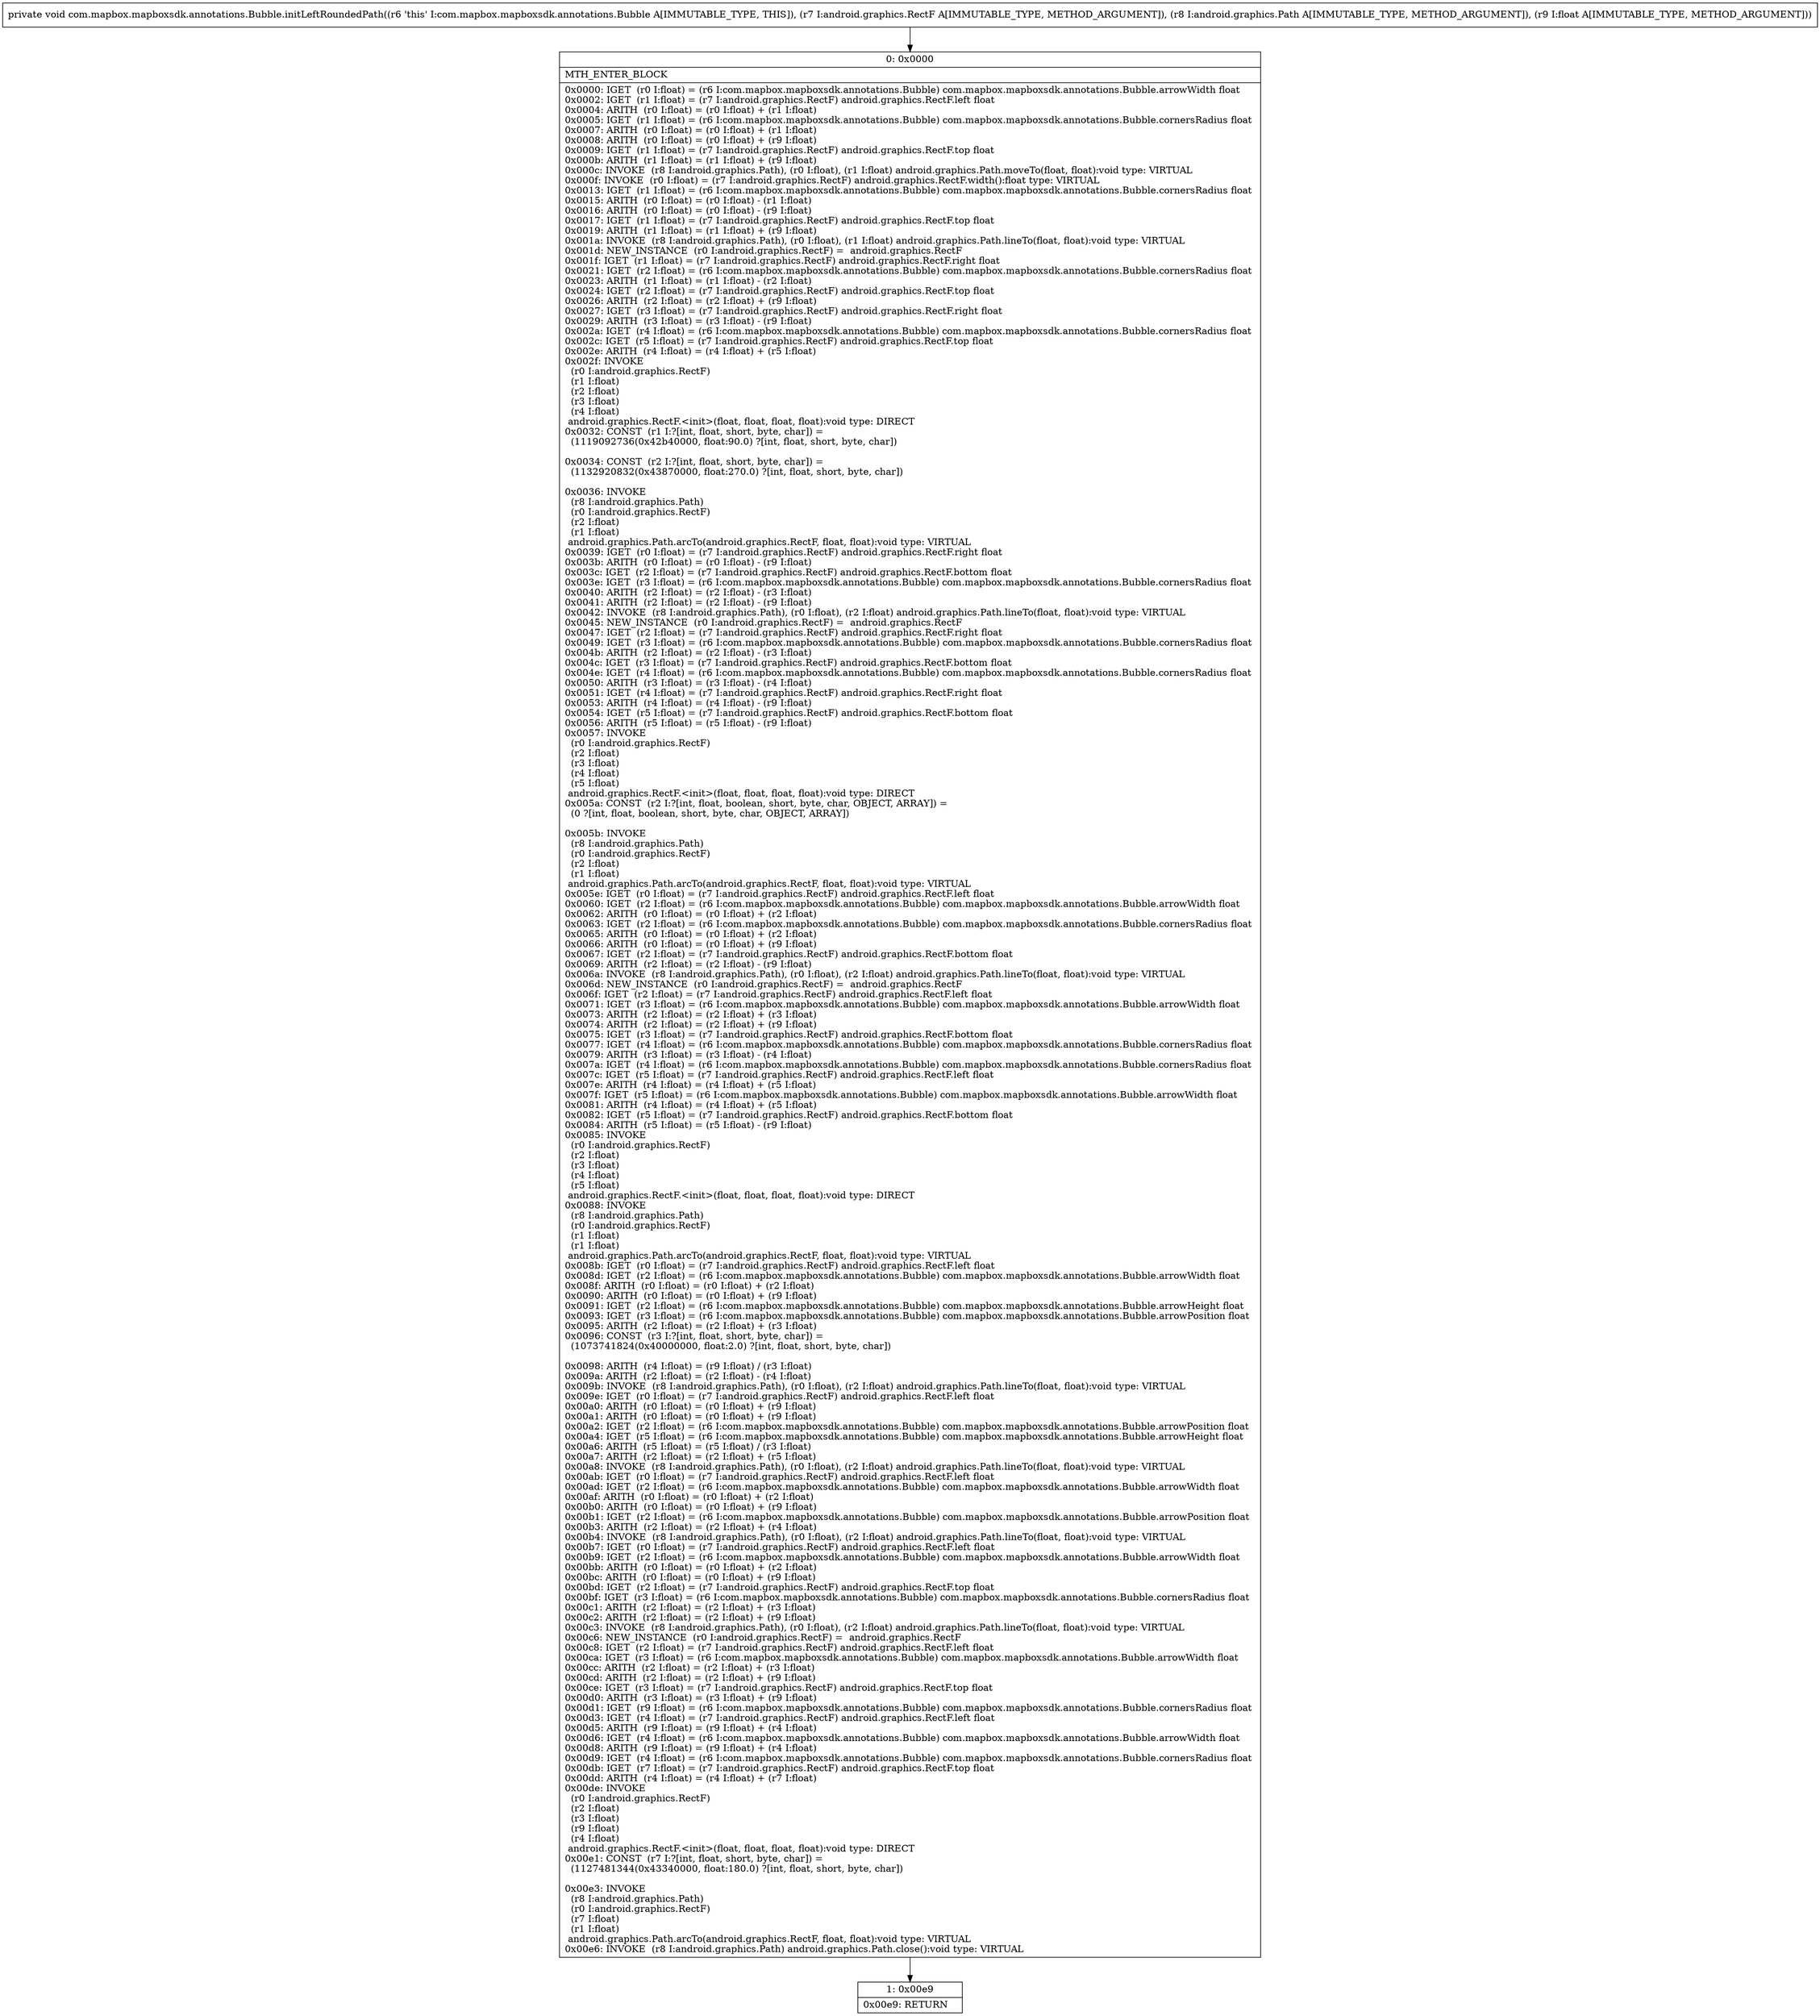 digraph "CFG forcom.mapbox.mapboxsdk.annotations.Bubble.initLeftRoundedPath(Landroid\/graphics\/RectF;Landroid\/graphics\/Path;F)V" {
Node_0 [shape=record,label="{0\:\ 0x0000|MTH_ENTER_BLOCK\l|0x0000: IGET  (r0 I:float) = (r6 I:com.mapbox.mapboxsdk.annotations.Bubble) com.mapbox.mapboxsdk.annotations.Bubble.arrowWidth float \l0x0002: IGET  (r1 I:float) = (r7 I:android.graphics.RectF) android.graphics.RectF.left float \l0x0004: ARITH  (r0 I:float) = (r0 I:float) + (r1 I:float) \l0x0005: IGET  (r1 I:float) = (r6 I:com.mapbox.mapboxsdk.annotations.Bubble) com.mapbox.mapboxsdk.annotations.Bubble.cornersRadius float \l0x0007: ARITH  (r0 I:float) = (r0 I:float) + (r1 I:float) \l0x0008: ARITH  (r0 I:float) = (r0 I:float) + (r9 I:float) \l0x0009: IGET  (r1 I:float) = (r7 I:android.graphics.RectF) android.graphics.RectF.top float \l0x000b: ARITH  (r1 I:float) = (r1 I:float) + (r9 I:float) \l0x000c: INVOKE  (r8 I:android.graphics.Path), (r0 I:float), (r1 I:float) android.graphics.Path.moveTo(float, float):void type: VIRTUAL \l0x000f: INVOKE  (r0 I:float) = (r7 I:android.graphics.RectF) android.graphics.RectF.width():float type: VIRTUAL \l0x0013: IGET  (r1 I:float) = (r6 I:com.mapbox.mapboxsdk.annotations.Bubble) com.mapbox.mapboxsdk.annotations.Bubble.cornersRadius float \l0x0015: ARITH  (r0 I:float) = (r0 I:float) \- (r1 I:float) \l0x0016: ARITH  (r0 I:float) = (r0 I:float) \- (r9 I:float) \l0x0017: IGET  (r1 I:float) = (r7 I:android.graphics.RectF) android.graphics.RectF.top float \l0x0019: ARITH  (r1 I:float) = (r1 I:float) + (r9 I:float) \l0x001a: INVOKE  (r8 I:android.graphics.Path), (r0 I:float), (r1 I:float) android.graphics.Path.lineTo(float, float):void type: VIRTUAL \l0x001d: NEW_INSTANCE  (r0 I:android.graphics.RectF) =  android.graphics.RectF \l0x001f: IGET  (r1 I:float) = (r7 I:android.graphics.RectF) android.graphics.RectF.right float \l0x0021: IGET  (r2 I:float) = (r6 I:com.mapbox.mapboxsdk.annotations.Bubble) com.mapbox.mapboxsdk.annotations.Bubble.cornersRadius float \l0x0023: ARITH  (r1 I:float) = (r1 I:float) \- (r2 I:float) \l0x0024: IGET  (r2 I:float) = (r7 I:android.graphics.RectF) android.graphics.RectF.top float \l0x0026: ARITH  (r2 I:float) = (r2 I:float) + (r9 I:float) \l0x0027: IGET  (r3 I:float) = (r7 I:android.graphics.RectF) android.graphics.RectF.right float \l0x0029: ARITH  (r3 I:float) = (r3 I:float) \- (r9 I:float) \l0x002a: IGET  (r4 I:float) = (r6 I:com.mapbox.mapboxsdk.annotations.Bubble) com.mapbox.mapboxsdk.annotations.Bubble.cornersRadius float \l0x002c: IGET  (r5 I:float) = (r7 I:android.graphics.RectF) android.graphics.RectF.top float \l0x002e: ARITH  (r4 I:float) = (r4 I:float) + (r5 I:float) \l0x002f: INVOKE  \l  (r0 I:android.graphics.RectF)\l  (r1 I:float)\l  (r2 I:float)\l  (r3 I:float)\l  (r4 I:float)\l android.graphics.RectF.\<init\>(float, float, float, float):void type: DIRECT \l0x0032: CONST  (r1 I:?[int, float, short, byte, char]) = \l  (1119092736(0x42b40000, float:90.0) ?[int, float, short, byte, char])\l \l0x0034: CONST  (r2 I:?[int, float, short, byte, char]) = \l  (1132920832(0x43870000, float:270.0) ?[int, float, short, byte, char])\l \l0x0036: INVOKE  \l  (r8 I:android.graphics.Path)\l  (r0 I:android.graphics.RectF)\l  (r2 I:float)\l  (r1 I:float)\l android.graphics.Path.arcTo(android.graphics.RectF, float, float):void type: VIRTUAL \l0x0039: IGET  (r0 I:float) = (r7 I:android.graphics.RectF) android.graphics.RectF.right float \l0x003b: ARITH  (r0 I:float) = (r0 I:float) \- (r9 I:float) \l0x003c: IGET  (r2 I:float) = (r7 I:android.graphics.RectF) android.graphics.RectF.bottom float \l0x003e: IGET  (r3 I:float) = (r6 I:com.mapbox.mapboxsdk.annotations.Bubble) com.mapbox.mapboxsdk.annotations.Bubble.cornersRadius float \l0x0040: ARITH  (r2 I:float) = (r2 I:float) \- (r3 I:float) \l0x0041: ARITH  (r2 I:float) = (r2 I:float) \- (r9 I:float) \l0x0042: INVOKE  (r8 I:android.graphics.Path), (r0 I:float), (r2 I:float) android.graphics.Path.lineTo(float, float):void type: VIRTUAL \l0x0045: NEW_INSTANCE  (r0 I:android.graphics.RectF) =  android.graphics.RectF \l0x0047: IGET  (r2 I:float) = (r7 I:android.graphics.RectF) android.graphics.RectF.right float \l0x0049: IGET  (r3 I:float) = (r6 I:com.mapbox.mapboxsdk.annotations.Bubble) com.mapbox.mapboxsdk.annotations.Bubble.cornersRadius float \l0x004b: ARITH  (r2 I:float) = (r2 I:float) \- (r3 I:float) \l0x004c: IGET  (r3 I:float) = (r7 I:android.graphics.RectF) android.graphics.RectF.bottom float \l0x004e: IGET  (r4 I:float) = (r6 I:com.mapbox.mapboxsdk.annotations.Bubble) com.mapbox.mapboxsdk.annotations.Bubble.cornersRadius float \l0x0050: ARITH  (r3 I:float) = (r3 I:float) \- (r4 I:float) \l0x0051: IGET  (r4 I:float) = (r7 I:android.graphics.RectF) android.graphics.RectF.right float \l0x0053: ARITH  (r4 I:float) = (r4 I:float) \- (r9 I:float) \l0x0054: IGET  (r5 I:float) = (r7 I:android.graphics.RectF) android.graphics.RectF.bottom float \l0x0056: ARITH  (r5 I:float) = (r5 I:float) \- (r9 I:float) \l0x0057: INVOKE  \l  (r0 I:android.graphics.RectF)\l  (r2 I:float)\l  (r3 I:float)\l  (r4 I:float)\l  (r5 I:float)\l android.graphics.RectF.\<init\>(float, float, float, float):void type: DIRECT \l0x005a: CONST  (r2 I:?[int, float, boolean, short, byte, char, OBJECT, ARRAY]) = \l  (0 ?[int, float, boolean, short, byte, char, OBJECT, ARRAY])\l \l0x005b: INVOKE  \l  (r8 I:android.graphics.Path)\l  (r0 I:android.graphics.RectF)\l  (r2 I:float)\l  (r1 I:float)\l android.graphics.Path.arcTo(android.graphics.RectF, float, float):void type: VIRTUAL \l0x005e: IGET  (r0 I:float) = (r7 I:android.graphics.RectF) android.graphics.RectF.left float \l0x0060: IGET  (r2 I:float) = (r6 I:com.mapbox.mapboxsdk.annotations.Bubble) com.mapbox.mapboxsdk.annotations.Bubble.arrowWidth float \l0x0062: ARITH  (r0 I:float) = (r0 I:float) + (r2 I:float) \l0x0063: IGET  (r2 I:float) = (r6 I:com.mapbox.mapboxsdk.annotations.Bubble) com.mapbox.mapboxsdk.annotations.Bubble.cornersRadius float \l0x0065: ARITH  (r0 I:float) = (r0 I:float) + (r2 I:float) \l0x0066: ARITH  (r0 I:float) = (r0 I:float) + (r9 I:float) \l0x0067: IGET  (r2 I:float) = (r7 I:android.graphics.RectF) android.graphics.RectF.bottom float \l0x0069: ARITH  (r2 I:float) = (r2 I:float) \- (r9 I:float) \l0x006a: INVOKE  (r8 I:android.graphics.Path), (r0 I:float), (r2 I:float) android.graphics.Path.lineTo(float, float):void type: VIRTUAL \l0x006d: NEW_INSTANCE  (r0 I:android.graphics.RectF) =  android.graphics.RectF \l0x006f: IGET  (r2 I:float) = (r7 I:android.graphics.RectF) android.graphics.RectF.left float \l0x0071: IGET  (r3 I:float) = (r6 I:com.mapbox.mapboxsdk.annotations.Bubble) com.mapbox.mapboxsdk.annotations.Bubble.arrowWidth float \l0x0073: ARITH  (r2 I:float) = (r2 I:float) + (r3 I:float) \l0x0074: ARITH  (r2 I:float) = (r2 I:float) + (r9 I:float) \l0x0075: IGET  (r3 I:float) = (r7 I:android.graphics.RectF) android.graphics.RectF.bottom float \l0x0077: IGET  (r4 I:float) = (r6 I:com.mapbox.mapboxsdk.annotations.Bubble) com.mapbox.mapboxsdk.annotations.Bubble.cornersRadius float \l0x0079: ARITH  (r3 I:float) = (r3 I:float) \- (r4 I:float) \l0x007a: IGET  (r4 I:float) = (r6 I:com.mapbox.mapboxsdk.annotations.Bubble) com.mapbox.mapboxsdk.annotations.Bubble.cornersRadius float \l0x007c: IGET  (r5 I:float) = (r7 I:android.graphics.RectF) android.graphics.RectF.left float \l0x007e: ARITH  (r4 I:float) = (r4 I:float) + (r5 I:float) \l0x007f: IGET  (r5 I:float) = (r6 I:com.mapbox.mapboxsdk.annotations.Bubble) com.mapbox.mapboxsdk.annotations.Bubble.arrowWidth float \l0x0081: ARITH  (r4 I:float) = (r4 I:float) + (r5 I:float) \l0x0082: IGET  (r5 I:float) = (r7 I:android.graphics.RectF) android.graphics.RectF.bottom float \l0x0084: ARITH  (r5 I:float) = (r5 I:float) \- (r9 I:float) \l0x0085: INVOKE  \l  (r0 I:android.graphics.RectF)\l  (r2 I:float)\l  (r3 I:float)\l  (r4 I:float)\l  (r5 I:float)\l android.graphics.RectF.\<init\>(float, float, float, float):void type: DIRECT \l0x0088: INVOKE  \l  (r8 I:android.graphics.Path)\l  (r0 I:android.graphics.RectF)\l  (r1 I:float)\l  (r1 I:float)\l android.graphics.Path.arcTo(android.graphics.RectF, float, float):void type: VIRTUAL \l0x008b: IGET  (r0 I:float) = (r7 I:android.graphics.RectF) android.graphics.RectF.left float \l0x008d: IGET  (r2 I:float) = (r6 I:com.mapbox.mapboxsdk.annotations.Bubble) com.mapbox.mapboxsdk.annotations.Bubble.arrowWidth float \l0x008f: ARITH  (r0 I:float) = (r0 I:float) + (r2 I:float) \l0x0090: ARITH  (r0 I:float) = (r0 I:float) + (r9 I:float) \l0x0091: IGET  (r2 I:float) = (r6 I:com.mapbox.mapboxsdk.annotations.Bubble) com.mapbox.mapboxsdk.annotations.Bubble.arrowHeight float \l0x0093: IGET  (r3 I:float) = (r6 I:com.mapbox.mapboxsdk.annotations.Bubble) com.mapbox.mapboxsdk.annotations.Bubble.arrowPosition float \l0x0095: ARITH  (r2 I:float) = (r2 I:float) + (r3 I:float) \l0x0096: CONST  (r3 I:?[int, float, short, byte, char]) = \l  (1073741824(0x40000000, float:2.0) ?[int, float, short, byte, char])\l \l0x0098: ARITH  (r4 I:float) = (r9 I:float) \/ (r3 I:float) \l0x009a: ARITH  (r2 I:float) = (r2 I:float) \- (r4 I:float) \l0x009b: INVOKE  (r8 I:android.graphics.Path), (r0 I:float), (r2 I:float) android.graphics.Path.lineTo(float, float):void type: VIRTUAL \l0x009e: IGET  (r0 I:float) = (r7 I:android.graphics.RectF) android.graphics.RectF.left float \l0x00a0: ARITH  (r0 I:float) = (r0 I:float) + (r9 I:float) \l0x00a1: ARITH  (r0 I:float) = (r0 I:float) + (r9 I:float) \l0x00a2: IGET  (r2 I:float) = (r6 I:com.mapbox.mapboxsdk.annotations.Bubble) com.mapbox.mapboxsdk.annotations.Bubble.arrowPosition float \l0x00a4: IGET  (r5 I:float) = (r6 I:com.mapbox.mapboxsdk.annotations.Bubble) com.mapbox.mapboxsdk.annotations.Bubble.arrowHeight float \l0x00a6: ARITH  (r5 I:float) = (r5 I:float) \/ (r3 I:float) \l0x00a7: ARITH  (r2 I:float) = (r2 I:float) + (r5 I:float) \l0x00a8: INVOKE  (r8 I:android.graphics.Path), (r0 I:float), (r2 I:float) android.graphics.Path.lineTo(float, float):void type: VIRTUAL \l0x00ab: IGET  (r0 I:float) = (r7 I:android.graphics.RectF) android.graphics.RectF.left float \l0x00ad: IGET  (r2 I:float) = (r6 I:com.mapbox.mapboxsdk.annotations.Bubble) com.mapbox.mapboxsdk.annotations.Bubble.arrowWidth float \l0x00af: ARITH  (r0 I:float) = (r0 I:float) + (r2 I:float) \l0x00b0: ARITH  (r0 I:float) = (r0 I:float) + (r9 I:float) \l0x00b1: IGET  (r2 I:float) = (r6 I:com.mapbox.mapboxsdk.annotations.Bubble) com.mapbox.mapboxsdk.annotations.Bubble.arrowPosition float \l0x00b3: ARITH  (r2 I:float) = (r2 I:float) + (r4 I:float) \l0x00b4: INVOKE  (r8 I:android.graphics.Path), (r0 I:float), (r2 I:float) android.graphics.Path.lineTo(float, float):void type: VIRTUAL \l0x00b7: IGET  (r0 I:float) = (r7 I:android.graphics.RectF) android.graphics.RectF.left float \l0x00b9: IGET  (r2 I:float) = (r6 I:com.mapbox.mapboxsdk.annotations.Bubble) com.mapbox.mapboxsdk.annotations.Bubble.arrowWidth float \l0x00bb: ARITH  (r0 I:float) = (r0 I:float) + (r2 I:float) \l0x00bc: ARITH  (r0 I:float) = (r0 I:float) + (r9 I:float) \l0x00bd: IGET  (r2 I:float) = (r7 I:android.graphics.RectF) android.graphics.RectF.top float \l0x00bf: IGET  (r3 I:float) = (r6 I:com.mapbox.mapboxsdk.annotations.Bubble) com.mapbox.mapboxsdk.annotations.Bubble.cornersRadius float \l0x00c1: ARITH  (r2 I:float) = (r2 I:float) + (r3 I:float) \l0x00c2: ARITH  (r2 I:float) = (r2 I:float) + (r9 I:float) \l0x00c3: INVOKE  (r8 I:android.graphics.Path), (r0 I:float), (r2 I:float) android.graphics.Path.lineTo(float, float):void type: VIRTUAL \l0x00c6: NEW_INSTANCE  (r0 I:android.graphics.RectF) =  android.graphics.RectF \l0x00c8: IGET  (r2 I:float) = (r7 I:android.graphics.RectF) android.graphics.RectF.left float \l0x00ca: IGET  (r3 I:float) = (r6 I:com.mapbox.mapboxsdk.annotations.Bubble) com.mapbox.mapboxsdk.annotations.Bubble.arrowWidth float \l0x00cc: ARITH  (r2 I:float) = (r2 I:float) + (r3 I:float) \l0x00cd: ARITH  (r2 I:float) = (r2 I:float) + (r9 I:float) \l0x00ce: IGET  (r3 I:float) = (r7 I:android.graphics.RectF) android.graphics.RectF.top float \l0x00d0: ARITH  (r3 I:float) = (r3 I:float) + (r9 I:float) \l0x00d1: IGET  (r9 I:float) = (r6 I:com.mapbox.mapboxsdk.annotations.Bubble) com.mapbox.mapboxsdk.annotations.Bubble.cornersRadius float \l0x00d3: IGET  (r4 I:float) = (r7 I:android.graphics.RectF) android.graphics.RectF.left float \l0x00d5: ARITH  (r9 I:float) = (r9 I:float) + (r4 I:float) \l0x00d6: IGET  (r4 I:float) = (r6 I:com.mapbox.mapboxsdk.annotations.Bubble) com.mapbox.mapboxsdk.annotations.Bubble.arrowWidth float \l0x00d8: ARITH  (r9 I:float) = (r9 I:float) + (r4 I:float) \l0x00d9: IGET  (r4 I:float) = (r6 I:com.mapbox.mapboxsdk.annotations.Bubble) com.mapbox.mapboxsdk.annotations.Bubble.cornersRadius float \l0x00db: IGET  (r7 I:float) = (r7 I:android.graphics.RectF) android.graphics.RectF.top float \l0x00dd: ARITH  (r4 I:float) = (r4 I:float) + (r7 I:float) \l0x00de: INVOKE  \l  (r0 I:android.graphics.RectF)\l  (r2 I:float)\l  (r3 I:float)\l  (r9 I:float)\l  (r4 I:float)\l android.graphics.RectF.\<init\>(float, float, float, float):void type: DIRECT \l0x00e1: CONST  (r7 I:?[int, float, short, byte, char]) = \l  (1127481344(0x43340000, float:180.0) ?[int, float, short, byte, char])\l \l0x00e3: INVOKE  \l  (r8 I:android.graphics.Path)\l  (r0 I:android.graphics.RectF)\l  (r7 I:float)\l  (r1 I:float)\l android.graphics.Path.arcTo(android.graphics.RectF, float, float):void type: VIRTUAL \l0x00e6: INVOKE  (r8 I:android.graphics.Path) android.graphics.Path.close():void type: VIRTUAL \l}"];
Node_1 [shape=record,label="{1\:\ 0x00e9|0x00e9: RETURN   \l}"];
MethodNode[shape=record,label="{private void com.mapbox.mapboxsdk.annotations.Bubble.initLeftRoundedPath((r6 'this' I:com.mapbox.mapboxsdk.annotations.Bubble A[IMMUTABLE_TYPE, THIS]), (r7 I:android.graphics.RectF A[IMMUTABLE_TYPE, METHOD_ARGUMENT]), (r8 I:android.graphics.Path A[IMMUTABLE_TYPE, METHOD_ARGUMENT]), (r9 I:float A[IMMUTABLE_TYPE, METHOD_ARGUMENT])) }"];
MethodNode -> Node_0;
Node_0 -> Node_1;
}

